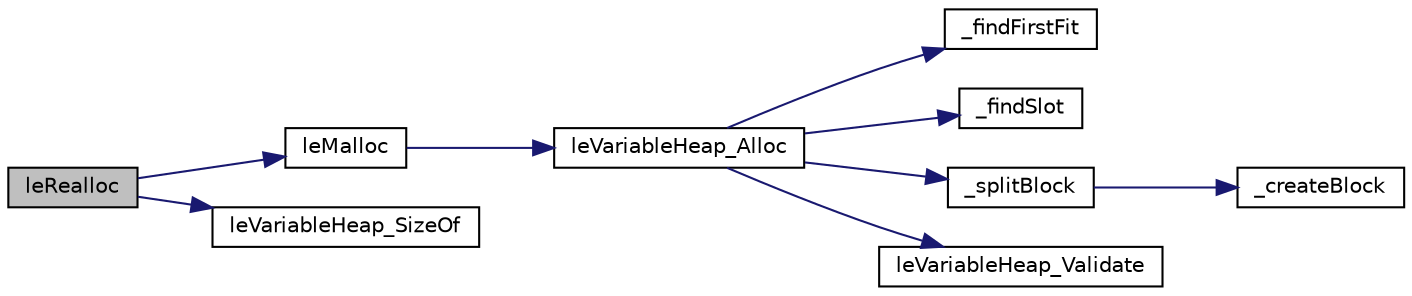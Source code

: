 digraph "leRealloc"
{
 // LATEX_PDF_SIZE
  edge [fontname="Helvetica",fontsize="10",labelfontname="Helvetica",labelfontsize="10"];
  node [fontname="Helvetica",fontsize="10",shape=record];
  rankdir="LR";
  Node1 [label="leRealloc",height=0.2,width=0.4,color="black", fillcolor="grey75", style="filled", fontcolor="black",tooltip=" "];
  Node1 -> Node2 [color="midnightblue",fontsize="10",style="solid",fontname="Helvetica"];
  Node2 [label="leMalloc",height=0.2,width=0.4,color="black", fillcolor="white", style="filled",URL="$legato__memory_8c.html#a437b5dda92101f58b30e032f3e59b3a0",tooltip=" "];
  Node2 -> Node3 [color="midnightblue",fontsize="10",style="solid",fontname="Helvetica"];
  Node3 [label="leVariableHeap_Alloc",height=0.2,width=0.4,color="black", fillcolor="white", style="filled",URL="$legato__variableheap_8c.html#a8e9167913bb9a5a0e36549e7f0eaac81",tooltip=" "];
  Node3 -> Node4 [color="midnightblue",fontsize="10",style="solid",fontname="Helvetica"];
  Node4 [label="_findFirstFit",height=0.2,width=0.4,color="black", fillcolor="white", style="filled",URL="$legato__variableheap_8c.html#a35351ee9ef66770f0035e9dad5c6c511",tooltip=" "];
  Node3 -> Node5 [color="midnightblue",fontsize="10",style="solid",fontname="Helvetica"];
  Node5 [label="_findSlot",height=0.2,width=0.4,color="black", fillcolor="white", style="filled",URL="$legato__variableheap_8c.html#ab4b6ee688bb3135541e8146d6a901cc5",tooltip=" "];
  Node3 -> Node6 [color="midnightblue",fontsize="10",style="solid",fontname="Helvetica"];
  Node6 [label="_splitBlock",height=0.2,width=0.4,color="black", fillcolor="white", style="filled",URL="$legato__variableheap_8c.html#ab0ab060141ac1f25020eb5c0b98e8f4e",tooltip=" "];
  Node6 -> Node7 [color="midnightblue",fontsize="10",style="solid",fontname="Helvetica"];
  Node7 [label="_createBlock",height=0.2,width=0.4,color="black", fillcolor="white", style="filled",URL="$legato__variableheap_8c.html#a796e97911458f2141c3677bfb1333515",tooltip=" "];
  Node3 -> Node8 [color="midnightblue",fontsize="10",style="solid",fontname="Helvetica"];
  Node8 [label="leVariableHeap_Validate",height=0.2,width=0.4,color="black", fillcolor="white", style="filled",URL="$legato__variableheap_8c.html#a9811cb0a94c753461c5d41ee4202ca93",tooltip=" "];
  Node1 -> Node9 [color="midnightblue",fontsize="10",style="solid",fontname="Helvetica"];
  Node9 [label="leVariableHeap_SizeOf",height=0.2,width=0.4,color="black", fillcolor="white", style="filled",URL="$legato__variableheap_8c.html#a26ad98faf4627232c187b777147b490e",tooltip=" "];
}
